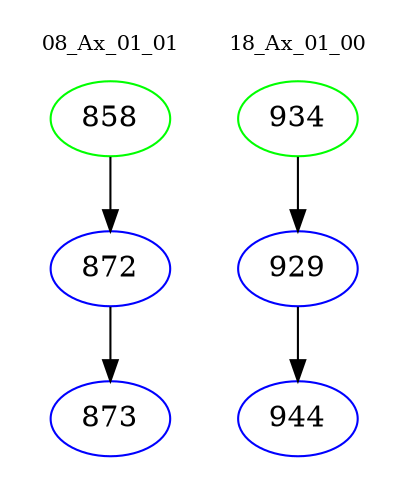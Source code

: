 digraph{
subgraph cluster_0 {
color = white
label = "08_Ax_01_01";
fontsize=10;
T0_858 [label="858", color="green"]
T0_858 -> T0_872 [color="black"]
T0_872 [label="872", color="blue"]
T0_872 -> T0_873 [color="black"]
T0_873 [label="873", color="blue"]
}
subgraph cluster_1 {
color = white
label = "18_Ax_01_00";
fontsize=10;
T1_934 [label="934", color="green"]
T1_934 -> T1_929 [color="black"]
T1_929 [label="929", color="blue"]
T1_929 -> T1_944 [color="black"]
T1_944 [label="944", color="blue"]
}
}
